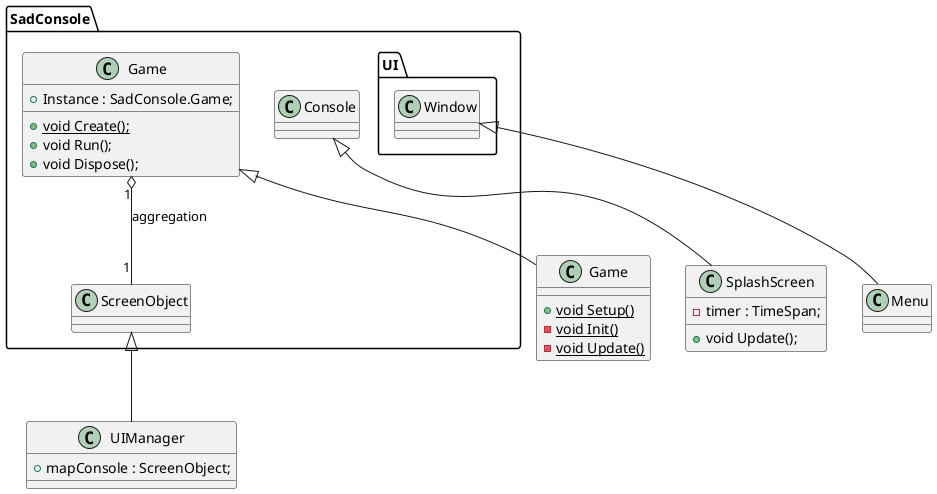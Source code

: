 'how to use:
'   CTRL+P -> "> PlantUML preview" 

@startuml test

Class SadConsole.Game{
    + Instance : SadConsole.Game;

    + {static} void Create();
    + void Run();
    + void Dispose();
}

Class SadConsole.ScreenObject{

}

Class SadConsole.UI.Window{

}

Class SadConsole.Console

Class UIManager{
    + mapConsole : ScreenObject;
}

Class SplashScreen{
    - timer : TimeSpan;

    + void Update();
}

Class Menu{

}

Class Game{
    + {static} void Setup()
    - {static} void Init()
    - {static} void Update()
}

SadConsole.Game "1" o-- "1" SadConsole.ScreenObject : aggregation
'Game "0-1" o-- "1" SplashScreen
'Game "1" o-- "1" Menu

SadConsole.Game <|-- Game
SadConsole.ScreenObject <|-- UIManager
SadConsole.Console <|-- SplashScreen
SadConsole.UI.Window <|-- Menu


@enduml